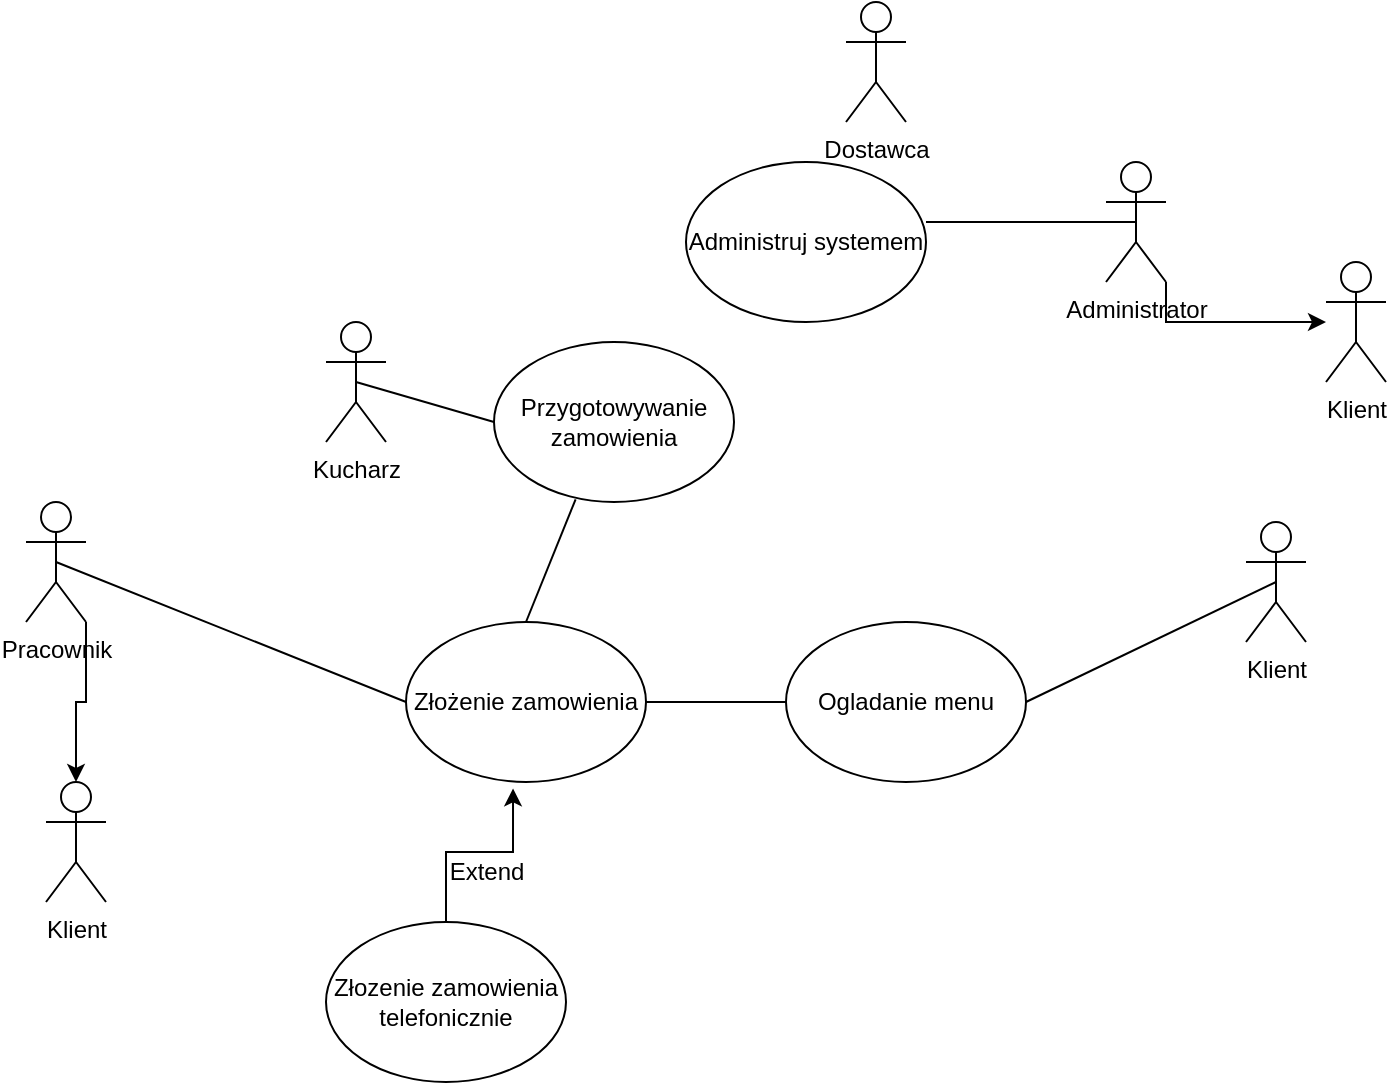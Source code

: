 <mxfile version="26.1.1">
  <diagram name="Strona-1" id="pXr5UOVyRBqgc4CJ0qzJ">
    <mxGraphModel dx="1259" dy="662" grid="1" gridSize="10" guides="1" tooltips="1" connect="1" arrows="1" fold="1" page="1" pageScale="1" pageWidth="827" pageHeight="1169" math="0" shadow="0">
      <root>
        <mxCell id="0" />
        <mxCell id="1" parent="0" />
        <mxCell id="0xMDubUXZBnxqED5ErX1-1" value="Klient" style="shape=umlActor;verticalLabelPosition=bottom;verticalAlign=top;html=1;outlineConnect=0;" vertex="1" parent="1">
          <mxGeometry x="670" y="290" width="30" height="60" as="geometry" />
        </mxCell>
        <mxCell id="0xMDubUXZBnxqED5ErX1-2" value="Kucharz" style="shape=umlActor;verticalLabelPosition=bottom;verticalAlign=top;html=1;outlineConnect=0;" vertex="1" parent="1">
          <mxGeometry x="210" y="190" width="30" height="60" as="geometry" />
        </mxCell>
        <mxCell id="0xMDubUXZBnxqED5ErX1-21" style="edgeStyle=orthogonalEdgeStyle;rounded=0;orthogonalLoop=1;jettySize=auto;html=1;exitX=1;exitY=1;exitDx=0;exitDy=0;exitPerimeter=0;" edge="1" parent="1" source="0xMDubUXZBnxqED5ErX1-3" target="0xMDubUXZBnxqED5ErX1-20">
          <mxGeometry relative="1" as="geometry" />
        </mxCell>
        <mxCell id="0xMDubUXZBnxqED5ErX1-3" value="Administrator" style="shape=umlActor;verticalLabelPosition=bottom;verticalAlign=top;html=1;outlineConnect=0;" vertex="1" parent="1">
          <mxGeometry x="600" y="110" width="30" height="60" as="geometry" />
        </mxCell>
        <mxCell id="0xMDubUXZBnxqED5ErX1-4" value="Dostawca" style="shape=umlActor;verticalLabelPosition=bottom;verticalAlign=top;html=1;outlineConnect=0;" vertex="1" parent="1">
          <mxGeometry x="470" y="30" width="30" height="60" as="geometry" />
        </mxCell>
        <mxCell id="0xMDubUXZBnxqED5ErX1-6" value="Pracownik" style="shape=umlActor;verticalLabelPosition=bottom;verticalAlign=top;html=1;outlineConnect=0;" vertex="1" parent="1">
          <mxGeometry x="60" y="280" width="30" height="60" as="geometry" />
        </mxCell>
        <mxCell id="0xMDubUXZBnxqED5ErX1-7" value="Ogladanie menu" style="ellipse;whiteSpace=wrap;html=1;" vertex="1" parent="1">
          <mxGeometry x="440" y="340" width="120" height="80" as="geometry" />
        </mxCell>
        <mxCell id="0xMDubUXZBnxqED5ErX1-8" value="" style="endArrow=none;html=1;rounded=0;entryX=0.5;entryY=0.5;entryDx=0;entryDy=0;entryPerimeter=0;exitX=1;exitY=0.5;exitDx=0;exitDy=0;" edge="1" parent="1" source="0xMDubUXZBnxqED5ErX1-7" target="0xMDubUXZBnxqED5ErX1-1">
          <mxGeometry width="50" height="50" relative="1" as="geometry">
            <mxPoint x="390" y="370" as="sourcePoint" />
            <mxPoint x="440" y="320" as="targetPoint" />
          </mxGeometry>
        </mxCell>
        <mxCell id="0xMDubUXZBnxqED5ErX1-10" value="Złożenie zamowienia" style="ellipse;whiteSpace=wrap;html=1;" vertex="1" parent="1">
          <mxGeometry x="250" y="340" width="120" height="80" as="geometry" />
        </mxCell>
        <mxCell id="0xMDubUXZBnxqED5ErX1-11" value="" style="endArrow=none;html=1;rounded=0;exitX=1;exitY=0.5;exitDx=0;exitDy=0;entryX=0;entryY=0.5;entryDx=0;entryDy=0;" edge="1" parent="1" source="0xMDubUXZBnxqED5ErX1-10" target="0xMDubUXZBnxqED5ErX1-7">
          <mxGeometry width="50" height="50" relative="1" as="geometry">
            <mxPoint x="390" y="370" as="sourcePoint" />
            <mxPoint x="410" y="320" as="targetPoint" />
          </mxGeometry>
        </mxCell>
        <mxCell id="0xMDubUXZBnxqED5ErX1-12" value="" style="endArrow=none;html=1;rounded=0;exitX=0.5;exitY=0.5;exitDx=0;exitDy=0;exitPerimeter=0;entryX=0;entryY=0.5;entryDx=0;entryDy=0;" edge="1" parent="1" source="0xMDubUXZBnxqED5ErX1-6" target="0xMDubUXZBnxqED5ErX1-10">
          <mxGeometry width="50" height="50" relative="1" as="geometry">
            <mxPoint x="390" y="370" as="sourcePoint" />
            <mxPoint x="230" y="320" as="targetPoint" />
          </mxGeometry>
        </mxCell>
        <mxCell id="0xMDubUXZBnxqED5ErX1-14" value="Klient" style="shape=umlActor;verticalLabelPosition=bottom;verticalAlign=top;html=1;outlineConnect=0;" vertex="1" parent="1">
          <mxGeometry x="70" y="420" width="30" height="60" as="geometry" />
        </mxCell>
        <mxCell id="0xMDubUXZBnxqED5ErX1-17" style="edgeStyle=orthogonalEdgeStyle;rounded=0;orthogonalLoop=1;jettySize=auto;html=1;exitX=1;exitY=1;exitDx=0;exitDy=0;exitPerimeter=0;entryX=0.5;entryY=0;entryDx=0;entryDy=0;entryPerimeter=0;" edge="1" parent="1" source="0xMDubUXZBnxqED5ErX1-6" target="0xMDubUXZBnxqED5ErX1-14">
          <mxGeometry relative="1" as="geometry" />
        </mxCell>
        <mxCell id="0xMDubUXZBnxqED5ErX1-18" value="Administruj systemem" style="ellipse;whiteSpace=wrap;html=1;" vertex="1" parent="1">
          <mxGeometry x="390" y="110" width="120" height="80" as="geometry" />
        </mxCell>
        <mxCell id="0xMDubUXZBnxqED5ErX1-19" value="" style="endArrow=none;html=1;rounded=0;entryX=0.5;entryY=0.5;entryDx=0;entryDy=0;entryPerimeter=0;exitX=1;exitY=0.375;exitDx=0;exitDy=0;exitPerimeter=0;" edge="1" parent="1" source="0xMDubUXZBnxqED5ErX1-18" target="0xMDubUXZBnxqED5ErX1-3">
          <mxGeometry width="50" height="50" relative="1" as="geometry">
            <mxPoint x="390" y="370" as="sourcePoint" />
            <mxPoint x="440" y="320" as="targetPoint" />
          </mxGeometry>
        </mxCell>
        <mxCell id="0xMDubUXZBnxqED5ErX1-20" value="Klient" style="shape=umlActor;verticalLabelPosition=bottom;verticalAlign=top;html=1;outlineConnect=0;" vertex="1" parent="1">
          <mxGeometry x="710" y="160" width="30" height="60" as="geometry" />
        </mxCell>
        <mxCell id="0xMDubUXZBnxqED5ErX1-23" value="Przygotowywanie zamowienia" style="ellipse;whiteSpace=wrap;html=1;" vertex="1" parent="1">
          <mxGeometry x="294" y="200" width="120" height="80" as="geometry" />
        </mxCell>
        <mxCell id="0xMDubUXZBnxqED5ErX1-24" value="" style="endArrow=none;html=1;rounded=0;exitX=0.5;exitY=0.5;exitDx=0;exitDy=0;exitPerimeter=0;entryX=0;entryY=0.5;entryDx=0;entryDy=0;" edge="1" parent="1" source="0xMDubUXZBnxqED5ErX1-2" target="0xMDubUXZBnxqED5ErX1-23">
          <mxGeometry width="50" height="50" relative="1" as="geometry">
            <mxPoint x="390" y="370" as="sourcePoint" />
            <mxPoint x="440" y="320" as="targetPoint" />
          </mxGeometry>
        </mxCell>
        <mxCell id="0xMDubUXZBnxqED5ErX1-25" value="" style="endArrow=none;html=1;rounded=0;exitX=0.5;exitY=0;exitDx=0;exitDy=0;entryX=0.34;entryY=0.983;entryDx=0;entryDy=0;entryPerimeter=0;" edge="1" parent="1" source="0xMDubUXZBnxqED5ErX1-10" target="0xMDubUXZBnxqED5ErX1-23">
          <mxGeometry width="50" height="50" relative="1" as="geometry">
            <mxPoint x="390" y="360" as="sourcePoint" />
            <mxPoint x="440" y="310" as="targetPoint" />
          </mxGeometry>
        </mxCell>
        <mxCell id="0xMDubUXZBnxqED5ErX1-26" value="Złozenie zamowienia telefonicznie" style="ellipse;whiteSpace=wrap;html=1;" vertex="1" parent="1">
          <mxGeometry x="210" y="490" width="120" height="80" as="geometry" />
        </mxCell>
        <mxCell id="0xMDubUXZBnxqED5ErX1-29" style="edgeStyle=orthogonalEdgeStyle;rounded=0;orthogonalLoop=1;jettySize=auto;html=1;exitX=0.5;exitY=0;exitDx=0;exitDy=0;entryX=0.446;entryY=1.04;entryDx=0;entryDy=0;entryPerimeter=0;" edge="1" parent="1" source="0xMDubUXZBnxqED5ErX1-26" target="0xMDubUXZBnxqED5ErX1-10">
          <mxGeometry relative="1" as="geometry" />
        </mxCell>
        <mxCell id="0xMDubUXZBnxqED5ErX1-30" value="Extend" style="text;html=1;align=center;verticalAlign=middle;resizable=0;points=[];autosize=1;strokeColor=none;fillColor=none;" vertex="1" parent="1">
          <mxGeometry x="260" y="450" width="60" height="30" as="geometry" />
        </mxCell>
      </root>
    </mxGraphModel>
  </diagram>
</mxfile>
